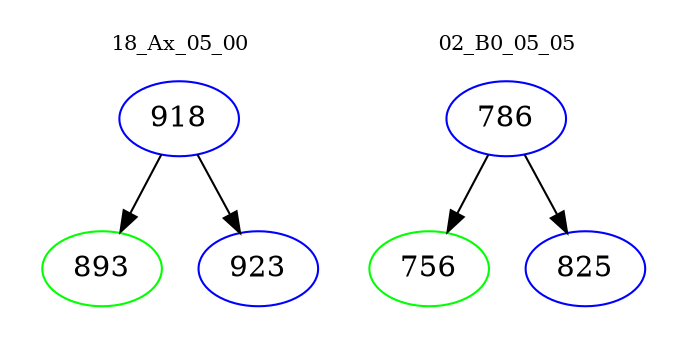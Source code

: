digraph{
subgraph cluster_0 {
color = white
label = "18_Ax_05_00";
fontsize=10;
T0_918 [label="918", color="blue"]
T0_918 -> T0_893 [color="black"]
T0_893 [label="893", color="green"]
T0_918 -> T0_923 [color="black"]
T0_923 [label="923", color="blue"]
}
subgraph cluster_1 {
color = white
label = "02_B0_05_05";
fontsize=10;
T1_786 [label="786", color="blue"]
T1_786 -> T1_756 [color="black"]
T1_756 [label="756", color="green"]
T1_786 -> T1_825 [color="black"]
T1_825 [label="825", color="blue"]
}
}
